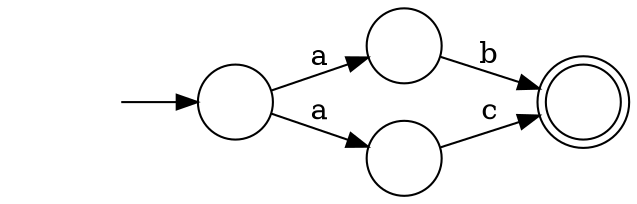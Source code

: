digraph Automaton {
  rankdir = LR;
  0 [shape=circle,label=""];
  0 -> 1 [label="b"]
  1 [shape=doublecircle,label=""];
  2 [shape=circle,label=""];
  initial [shape=plaintext,label=""];
  initial -> 2
  2 -> 0 [label="a"]
  2 -> 3 [label="a"]
  3 [shape=circle,label=""];
  3 -> 1 [label="c"]
}
